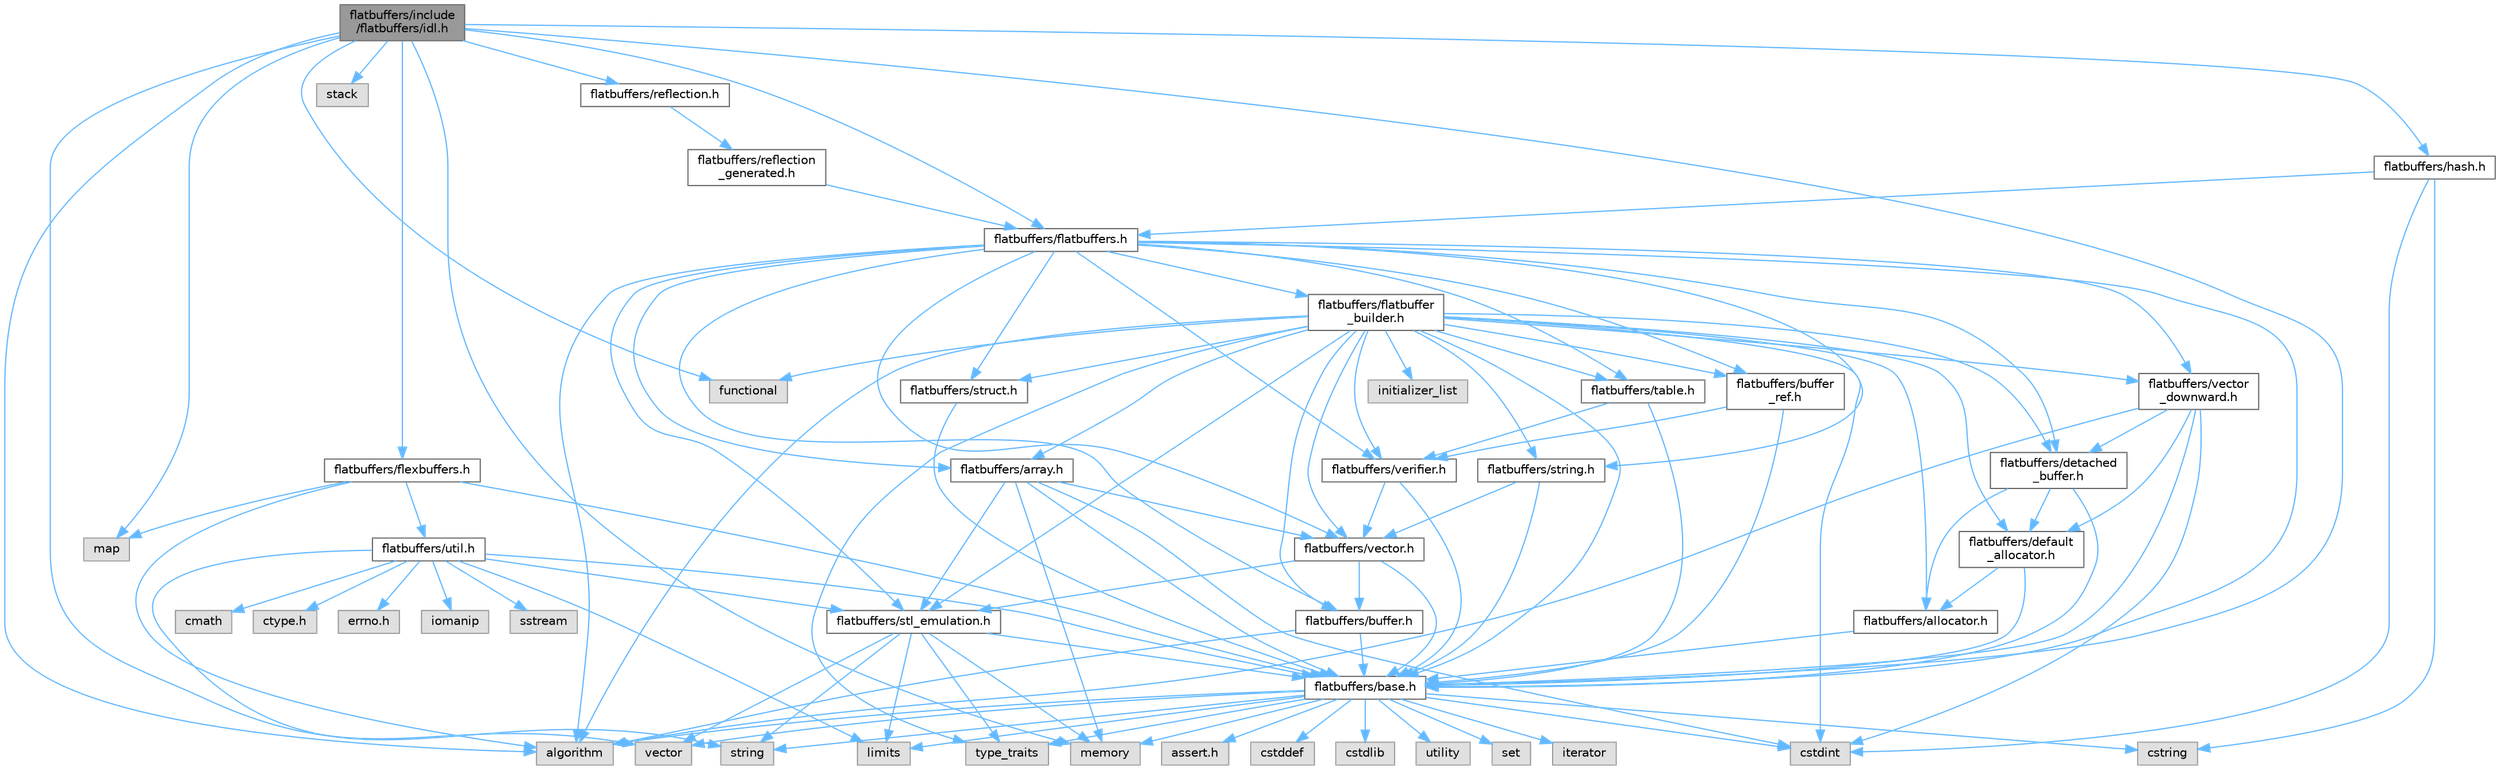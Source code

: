 digraph "flatbuffers/include/flatbuffers/idl.h"
{
 // LATEX_PDF_SIZE
  bgcolor="transparent";
  edge [fontname=Helvetica,fontsize=10,labelfontname=Helvetica,labelfontsize=10];
  node [fontname=Helvetica,fontsize=10,shape=box,height=0.2,width=0.4];
  Node1 [id="Node000001",label="flatbuffers/include\l/flatbuffers/idl.h",height=0.2,width=0.4,color="gray40", fillcolor="grey60", style="filled", fontcolor="black",tooltip=" "];
  Node1 -> Node2 [id="edge113_Node000001_Node000002",color="steelblue1",style="solid",tooltip=" "];
  Node2 [id="Node000002",label="algorithm",height=0.2,width=0.4,color="grey60", fillcolor="#E0E0E0", style="filled",tooltip=" "];
  Node1 -> Node3 [id="edge114_Node000001_Node000003",color="steelblue1",style="solid",tooltip=" "];
  Node3 [id="Node000003",label="functional",height=0.2,width=0.4,color="grey60", fillcolor="#E0E0E0", style="filled",tooltip=" "];
  Node1 -> Node4 [id="edge115_Node000001_Node000004",color="steelblue1",style="solid",tooltip=" "];
  Node4 [id="Node000004",label="map",height=0.2,width=0.4,color="grey60", fillcolor="#E0E0E0", style="filled",tooltip=" "];
  Node1 -> Node5 [id="edge116_Node000001_Node000005",color="steelblue1",style="solid",tooltip=" "];
  Node5 [id="Node000005",label="memory",height=0.2,width=0.4,color="grey60", fillcolor="#E0E0E0", style="filled",tooltip=" "];
  Node1 -> Node6 [id="edge117_Node000001_Node000006",color="steelblue1",style="solid",tooltip=" "];
  Node6 [id="Node000006",label="stack",height=0.2,width=0.4,color="grey60", fillcolor="#E0E0E0", style="filled",tooltip=" "];
  Node1 -> Node7 [id="edge118_Node000001_Node000007",color="steelblue1",style="solid",tooltip=" "];
  Node7 [id="Node000007",label="vector",height=0.2,width=0.4,color="grey60", fillcolor="#E0E0E0", style="filled",tooltip=" "];
  Node1 -> Node8 [id="edge119_Node000001_Node000008",color="steelblue1",style="solid",tooltip=" "];
  Node8 [id="Node000008",label="flatbuffers/base.h",height=0.2,width=0.4,color="grey40", fillcolor="white", style="filled",URL="$base_8h.html",tooltip=" "];
  Node8 -> Node9 [id="edge120_Node000008_Node000009",color="steelblue1",style="solid",tooltip=" "];
  Node9 [id="Node000009",label="assert.h",height=0.2,width=0.4,color="grey60", fillcolor="#E0E0E0", style="filled",tooltip=" "];
  Node8 -> Node10 [id="edge121_Node000008_Node000010",color="steelblue1",style="solid",tooltip=" "];
  Node10 [id="Node000010",label="cstdint",height=0.2,width=0.4,color="grey60", fillcolor="#E0E0E0", style="filled",tooltip=" "];
  Node8 -> Node11 [id="edge122_Node000008_Node000011",color="steelblue1",style="solid",tooltip=" "];
  Node11 [id="Node000011",label="cstddef",height=0.2,width=0.4,color="grey60", fillcolor="#E0E0E0", style="filled",tooltip=" "];
  Node8 -> Node12 [id="edge123_Node000008_Node000012",color="steelblue1",style="solid",tooltip=" "];
  Node12 [id="Node000012",label="cstdlib",height=0.2,width=0.4,color="grey60", fillcolor="#E0E0E0", style="filled",tooltip=" "];
  Node8 -> Node13 [id="edge124_Node000008_Node000013",color="steelblue1",style="solid",tooltip=" "];
  Node13 [id="Node000013",label="cstring",height=0.2,width=0.4,color="grey60", fillcolor="#E0E0E0", style="filled",tooltip=" "];
  Node8 -> Node14 [id="edge125_Node000008_Node000014",color="steelblue1",style="solid",tooltip=" "];
  Node14 [id="Node000014",label="utility",height=0.2,width=0.4,color="grey60", fillcolor="#E0E0E0", style="filled",tooltip=" "];
  Node8 -> Node15 [id="edge126_Node000008_Node000015",color="steelblue1",style="solid",tooltip=" "];
  Node15 [id="Node000015",label="string",height=0.2,width=0.4,color="grey60", fillcolor="#E0E0E0", style="filled",tooltip=" "];
  Node8 -> Node16 [id="edge127_Node000008_Node000016",color="steelblue1",style="solid",tooltip=" "];
  Node16 [id="Node000016",label="type_traits",height=0.2,width=0.4,color="grey60", fillcolor="#E0E0E0", style="filled",tooltip=" "];
  Node8 -> Node7 [id="edge128_Node000008_Node000007",color="steelblue1",style="solid",tooltip=" "];
  Node8 -> Node17 [id="edge129_Node000008_Node000017",color="steelblue1",style="solid",tooltip=" "];
  Node17 [id="Node000017",label="set",height=0.2,width=0.4,color="grey60", fillcolor="#E0E0E0", style="filled",tooltip=" "];
  Node8 -> Node2 [id="edge130_Node000008_Node000002",color="steelblue1",style="solid",tooltip=" "];
  Node8 -> Node18 [id="edge131_Node000008_Node000018",color="steelblue1",style="solid",tooltip=" "];
  Node18 [id="Node000018",label="limits",height=0.2,width=0.4,color="grey60", fillcolor="#E0E0E0", style="filled",tooltip=" "];
  Node8 -> Node19 [id="edge132_Node000008_Node000019",color="steelblue1",style="solid",tooltip=" "];
  Node19 [id="Node000019",label="iterator",height=0.2,width=0.4,color="grey60", fillcolor="#E0E0E0", style="filled",tooltip=" "];
  Node8 -> Node5 [id="edge133_Node000008_Node000005",color="steelblue1",style="solid",tooltip=" "];
  Node1 -> Node20 [id="edge134_Node000001_Node000020",color="steelblue1",style="solid",tooltip=" "];
  Node20 [id="Node000020",label="flatbuffers/flatbuffers.h",height=0.2,width=0.4,color="grey40", fillcolor="white", style="filled",URL="$flatbuffers_8h.html",tooltip=" "];
  Node20 -> Node2 [id="edge135_Node000020_Node000002",color="steelblue1",style="solid",tooltip=" "];
  Node20 -> Node21 [id="edge136_Node000020_Node000021",color="steelblue1",style="solid",tooltip=" "];
  Node21 [id="Node000021",label="flatbuffers/array.h",height=0.2,width=0.4,color="grey40", fillcolor="white", style="filled",URL="$array_8h.html",tooltip=" "];
  Node21 -> Node10 [id="edge137_Node000021_Node000010",color="steelblue1",style="solid",tooltip=" "];
  Node21 -> Node5 [id="edge138_Node000021_Node000005",color="steelblue1",style="solid",tooltip=" "];
  Node21 -> Node8 [id="edge139_Node000021_Node000008",color="steelblue1",style="solid",tooltip=" "];
  Node21 -> Node22 [id="edge140_Node000021_Node000022",color="steelblue1",style="solid",tooltip=" "];
  Node22 [id="Node000022",label="flatbuffers/stl_emulation.h",height=0.2,width=0.4,color="grey40", fillcolor="white", style="filled",URL="$stl__emulation_8h.html",tooltip=" "];
  Node22 -> Node8 [id="edge141_Node000022_Node000008",color="steelblue1",style="solid",tooltip=" "];
  Node22 -> Node15 [id="edge142_Node000022_Node000015",color="steelblue1",style="solid",tooltip=" "];
  Node22 -> Node16 [id="edge143_Node000022_Node000016",color="steelblue1",style="solid",tooltip=" "];
  Node22 -> Node7 [id="edge144_Node000022_Node000007",color="steelblue1",style="solid",tooltip=" "];
  Node22 -> Node5 [id="edge145_Node000022_Node000005",color="steelblue1",style="solid",tooltip=" "];
  Node22 -> Node18 [id="edge146_Node000022_Node000018",color="steelblue1",style="solid",tooltip=" "];
  Node21 -> Node23 [id="edge147_Node000021_Node000023",color="steelblue1",style="solid",tooltip=" "];
  Node23 [id="Node000023",label="flatbuffers/vector.h",height=0.2,width=0.4,color="grey40", fillcolor="white", style="filled",URL="$vector_8h.html",tooltip=" "];
  Node23 -> Node8 [id="edge148_Node000023_Node000008",color="steelblue1",style="solid",tooltip=" "];
  Node23 -> Node24 [id="edge149_Node000023_Node000024",color="steelblue1",style="solid",tooltip=" "];
  Node24 [id="Node000024",label="flatbuffers/buffer.h",height=0.2,width=0.4,color="grey40", fillcolor="white", style="filled",URL="$buffer_8h.html",tooltip=" "];
  Node24 -> Node2 [id="edge150_Node000024_Node000002",color="steelblue1",style="solid",tooltip=" "];
  Node24 -> Node8 [id="edge151_Node000024_Node000008",color="steelblue1",style="solid",tooltip=" "];
  Node23 -> Node22 [id="edge152_Node000023_Node000022",color="steelblue1",style="solid",tooltip=" "];
  Node20 -> Node8 [id="edge153_Node000020_Node000008",color="steelblue1",style="solid",tooltip=" "];
  Node20 -> Node24 [id="edge154_Node000020_Node000024",color="steelblue1",style="solid",tooltip=" "];
  Node20 -> Node25 [id="edge155_Node000020_Node000025",color="steelblue1",style="solid",tooltip=" "];
  Node25 [id="Node000025",label="flatbuffers/buffer\l_ref.h",height=0.2,width=0.4,color="grey40", fillcolor="white", style="filled",URL="$buffer__ref_8h.html",tooltip=" "];
  Node25 -> Node8 [id="edge156_Node000025_Node000008",color="steelblue1",style="solid",tooltip=" "];
  Node25 -> Node26 [id="edge157_Node000025_Node000026",color="steelblue1",style="solid",tooltip=" "];
  Node26 [id="Node000026",label="flatbuffers/verifier.h",height=0.2,width=0.4,color="grey40", fillcolor="white", style="filled",URL="$verifier_8h.html",tooltip=" "];
  Node26 -> Node8 [id="edge158_Node000026_Node000008",color="steelblue1",style="solid",tooltip=" "];
  Node26 -> Node23 [id="edge159_Node000026_Node000023",color="steelblue1",style="solid",tooltip=" "];
  Node20 -> Node27 [id="edge160_Node000020_Node000027",color="steelblue1",style="solid",tooltip=" "];
  Node27 [id="Node000027",label="flatbuffers/detached\l_buffer.h",height=0.2,width=0.4,color="grey40", fillcolor="white", style="filled",URL="$detached__buffer_8h.html",tooltip=" "];
  Node27 -> Node28 [id="edge161_Node000027_Node000028",color="steelblue1",style="solid",tooltip=" "];
  Node28 [id="Node000028",label="flatbuffers/allocator.h",height=0.2,width=0.4,color="grey40", fillcolor="white", style="filled",URL="$allocator_8h.html",tooltip=" "];
  Node28 -> Node8 [id="edge162_Node000028_Node000008",color="steelblue1",style="solid",tooltip=" "];
  Node27 -> Node8 [id="edge163_Node000027_Node000008",color="steelblue1",style="solid",tooltip=" "];
  Node27 -> Node29 [id="edge164_Node000027_Node000029",color="steelblue1",style="solid",tooltip=" "];
  Node29 [id="Node000029",label="flatbuffers/default\l_allocator.h",height=0.2,width=0.4,color="grey40", fillcolor="white", style="filled",URL="$default__allocator_8h.html",tooltip=" "];
  Node29 -> Node28 [id="edge165_Node000029_Node000028",color="steelblue1",style="solid",tooltip=" "];
  Node29 -> Node8 [id="edge166_Node000029_Node000008",color="steelblue1",style="solid",tooltip=" "];
  Node20 -> Node30 [id="edge167_Node000020_Node000030",color="steelblue1",style="solid",tooltip=" "];
  Node30 [id="Node000030",label="flatbuffers/flatbuffer\l_builder.h",height=0.2,width=0.4,color="grey40", fillcolor="white", style="filled",URL="$flatbuffer__builder_8h.html",tooltip=" "];
  Node30 -> Node2 [id="edge168_Node000030_Node000002",color="steelblue1",style="solid",tooltip=" "];
  Node30 -> Node10 [id="edge169_Node000030_Node000010",color="steelblue1",style="solid",tooltip=" "];
  Node30 -> Node3 [id="edge170_Node000030_Node000003",color="steelblue1",style="solid",tooltip=" "];
  Node30 -> Node31 [id="edge171_Node000030_Node000031",color="steelblue1",style="solid",tooltip=" "];
  Node31 [id="Node000031",label="initializer_list",height=0.2,width=0.4,color="grey60", fillcolor="#E0E0E0", style="filled",tooltip=" "];
  Node30 -> Node16 [id="edge172_Node000030_Node000016",color="steelblue1",style="solid",tooltip=" "];
  Node30 -> Node28 [id="edge173_Node000030_Node000028",color="steelblue1",style="solid",tooltip=" "];
  Node30 -> Node21 [id="edge174_Node000030_Node000021",color="steelblue1",style="solid",tooltip=" "];
  Node30 -> Node8 [id="edge175_Node000030_Node000008",color="steelblue1",style="solid",tooltip=" "];
  Node30 -> Node24 [id="edge176_Node000030_Node000024",color="steelblue1",style="solid",tooltip=" "];
  Node30 -> Node25 [id="edge177_Node000030_Node000025",color="steelblue1",style="solid",tooltip=" "];
  Node30 -> Node29 [id="edge178_Node000030_Node000029",color="steelblue1",style="solid",tooltip=" "];
  Node30 -> Node27 [id="edge179_Node000030_Node000027",color="steelblue1",style="solid",tooltip=" "];
  Node30 -> Node22 [id="edge180_Node000030_Node000022",color="steelblue1",style="solid",tooltip=" "];
  Node30 -> Node32 [id="edge181_Node000030_Node000032",color="steelblue1",style="solid",tooltip=" "];
  Node32 [id="Node000032",label="flatbuffers/string.h",height=0.2,width=0.4,color="grey40", fillcolor="white", style="filled",URL="$string_8h.html",tooltip=" "];
  Node32 -> Node8 [id="edge182_Node000032_Node000008",color="steelblue1",style="solid",tooltip=" "];
  Node32 -> Node23 [id="edge183_Node000032_Node000023",color="steelblue1",style="solid",tooltip=" "];
  Node30 -> Node33 [id="edge184_Node000030_Node000033",color="steelblue1",style="solid",tooltip=" "];
  Node33 [id="Node000033",label="flatbuffers/struct.h",height=0.2,width=0.4,color="grey40", fillcolor="white", style="filled",URL="$struct_8h.html",tooltip=" "];
  Node33 -> Node8 [id="edge185_Node000033_Node000008",color="steelblue1",style="solid",tooltip=" "];
  Node30 -> Node34 [id="edge186_Node000030_Node000034",color="steelblue1",style="solid",tooltip=" "];
  Node34 [id="Node000034",label="flatbuffers/table.h",height=0.2,width=0.4,color="grey40", fillcolor="white", style="filled",URL="$table_8h.html",tooltip=" "];
  Node34 -> Node8 [id="edge187_Node000034_Node000008",color="steelblue1",style="solid",tooltip=" "];
  Node34 -> Node26 [id="edge188_Node000034_Node000026",color="steelblue1",style="solid",tooltip=" "];
  Node30 -> Node23 [id="edge189_Node000030_Node000023",color="steelblue1",style="solid",tooltip=" "];
  Node30 -> Node35 [id="edge190_Node000030_Node000035",color="steelblue1",style="solid",tooltip=" "];
  Node35 [id="Node000035",label="flatbuffers/vector\l_downward.h",height=0.2,width=0.4,color="grey40", fillcolor="white", style="filled",URL="$vector__downward_8h.html",tooltip=" "];
  Node35 -> Node2 [id="edge191_Node000035_Node000002",color="steelblue1",style="solid",tooltip=" "];
  Node35 -> Node10 [id="edge192_Node000035_Node000010",color="steelblue1",style="solid",tooltip=" "];
  Node35 -> Node8 [id="edge193_Node000035_Node000008",color="steelblue1",style="solid",tooltip=" "];
  Node35 -> Node29 [id="edge194_Node000035_Node000029",color="steelblue1",style="solid",tooltip=" "];
  Node35 -> Node27 [id="edge195_Node000035_Node000027",color="steelblue1",style="solid",tooltip=" "];
  Node30 -> Node26 [id="edge196_Node000030_Node000026",color="steelblue1",style="solid",tooltip=" "];
  Node20 -> Node22 [id="edge197_Node000020_Node000022",color="steelblue1",style="solid",tooltip=" "];
  Node20 -> Node32 [id="edge198_Node000020_Node000032",color="steelblue1",style="solid",tooltip=" "];
  Node20 -> Node33 [id="edge199_Node000020_Node000033",color="steelblue1",style="solid",tooltip=" "];
  Node20 -> Node34 [id="edge200_Node000020_Node000034",color="steelblue1",style="solid",tooltip=" "];
  Node20 -> Node23 [id="edge201_Node000020_Node000023",color="steelblue1",style="solid",tooltip=" "];
  Node20 -> Node35 [id="edge202_Node000020_Node000035",color="steelblue1",style="solid",tooltip=" "];
  Node20 -> Node26 [id="edge203_Node000020_Node000026",color="steelblue1",style="solid",tooltip=" "];
  Node1 -> Node36 [id="edge204_Node000001_Node000036",color="steelblue1",style="solid",tooltip=" "];
  Node36 [id="Node000036",label="flatbuffers/flexbuffers.h",height=0.2,width=0.4,color="grey40", fillcolor="white", style="filled",URL="$flexbuffers_8h.html",tooltip=" "];
  Node36 -> Node2 [id="edge205_Node000036_Node000002",color="steelblue1",style="solid",tooltip=" "];
  Node36 -> Node4 [id="edge206_Node000036_Node000004",color="steelblue1",style="solid",tooltip=" "];
  Node36 -> Node8 [id="edge207_Node000036_Node000008",color="steelblue1",style="solid",tooltip=" "];
  Node36 -> Node37 [id="edge208_Node000036_Node000037",color="steelblue1",style="solid",tooltip=" "];
  Node37 [id="Node000037",label="flatbuffers/util.h",height=0.2,width=0.4,color="grey40", fillcolor="white", style="filled",URL="$util_8h.html",tooltip=" "];
  Node37 -> Node38 [id="edge209_Node000037_Node000038",color="steelblue1",style="solid",tooltip=" "];
  Node38 [id="Node000038",label="ctype.h",height=0.2,width=0.4,color="grey60", fillcolor="#E0E0E0", style="filled",tooltip=" "];
  Node37 -> Node39 [id="edge210_Node000037_Node000039",color="steelblue1",style="solid",tooltip=" "];
  Node39 [id="Node000039",label="errno.h",height=0.2,width=0.4,color="grey60", fillcolor="#E0E0E0", style="filled",tooltip=" "];
  Node37 -> Node8 [id="edge211_Node000037_Node000008",color="steelblue1",style="solid",tooltip=" "];
  Node37 -> Node22 [id="edge212_Node000037_Node000022",color="steelblue1",style="solid",tooltip=" "];
  Node37 -> Node40 [id="edge213_Node000037_Node000040",color="steelblue1",style="solid",tooltip=" "];
  Node40 [id="Node000040",label="iomanip",height=0.2,width=0.4,color="grey60", fillcolor="#E0E0E0", style="filled",tooltip=" "];
  Node37 -> Node41 [id="edge214_Node000037_Node000041",color="steelblue1",style="solid",tooltip=" "];
  Node41 [id="Node000041",label="sstream",height=0.2,width=0.4,color="grey60", fillcolor="#E0E0E0", style="filled",tooltip=" "];
  Node37 -> Node42 [id="edge215_Node000037_Node000042",color="steelblue1",style="solid",tooltip=" "];
  Node42 [id="Node000042",label="cmath",height=0.2,width=0.4,color="grey60", fillcolor="#E0E0E0", style="filled",tooltip=" "];
  Node37 -> Node18 [id="edge216_Node000037_Node000018",color="steelblue1",style="solid",tooltip=" "];
  Node37 -> Node15 [id="edge217_Node000037_Node000015",color="steelblue1",style="solid",tooltip=" "];
  Node1 -> Node43 [id="edge218_Node000001_Node000043",color="steelblue1",style="solid",tooltip=" "];
  Node43 [id="Node000043",label="flatbuffers/hash.h",height=0.2,width=0.4,color="grey40", fillcolor="white", style="filled",URL="$hash_8h.html",tooltip=" "];
  Node43 -> Node10 [id="edge219_Node000043_Node000010",color="steelblue1",style="solid",tooltip=" "];
  Node43 -> Node13 [id="edge220_Node000043_Node000013",color="steelblue1",style="solid",tooltip=" "];
  Node43 -> Node20 [id="edge221_Node000043_Node000020",color="steelblue1",style="solid",tooltip=" "];
  Node1 -> Node44 [id="edge222_Node000001_Node000044",color="steelblue1",style="solid",tooltip=" "];
  Node44 [id="Node000044",label="flatbuffers/reflection.h",height=0.2,width=0.4,color="grey40", fillcolor="white", style="filled",URL="$reflection_8h.html",tooltip=" "];
  Node44 -> Node45 [id="edge223_Node000044_Node000045",color="steelblue1",style="solid",tooltip=" "];
  Node45 [id="Node000045",label="flatbuffers/reflection\l_generated.h",height=0.2,width=0.4,color="grey40", fillcolor="white", style="filled",URL="$reflection__generated_8h.html",tooltip=" "];
  Node45 -> Node20 [id="edge224_Node000045_Node000020",color="steelblue1",style="solid",tooltip=" "];
}
